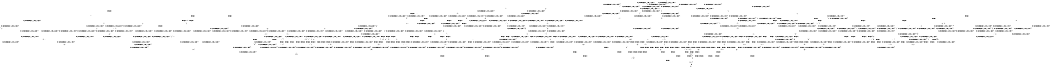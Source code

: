 digraph BCG {
size = "7, 10.5";
center = TRUE;
node [shape = circle];
0 [peripheries = 2];
0 -> 1 [label = "EX !0 !ATOMIC_EXCH_BRANCH (1, +1, TRUE, +1, 1, FALSE) !{}"];
0 -> 2 [label = "EX !2 !ATOMIC_EXCH_BRANCH (1, +0, TRUE, +0, 1, TRUE) !{}"];
0 -> 3 [label = "EX !1 !ATOMIC_EXCH_BRANCH (1, +1, TRUE, +0, 3, TRUE) !{}"];
0 -> 4 [label = "EX !0 !ATOMIC_EXCH_BRANCH (1, +1, TRUE, +1, 1, FALSE) !{}"];
0 -> 5 [label = "EX !2 !ATOMIC_EXCH_BRANCH (1, +0, TRUE, +0, 1, TRUE) !{}"];
0 -> 6 [label = "EX !1 !ATOMIC_EXCH_BRANCH (1, +1, TRUE, +0, 3, TRUE) !{}"];
1 -> 7 [label = "EX !2 !ATOMIC_EXCH_BRANCH (1, +0, TRUE, +0, 1, FALSE) !{}"];
2 -> 8 [label = "EX !0 !ATOMIC_EXCH_BRANCH (1, +1, TRUE, +1, 1, FALSE) !{}"];
3 -> 9 [label = "EX !0 !ATOMIC_EXCH_BRANCH (1, +1, TRUE, +1, 1, TRUE) !{}"];
4 -> 7 [label = "EX !2 !ATOMIC_EXCH_BRANCH (1, +0, TRUE, +0, 1, FALSE) !{}"];
4 -> 10 [label = "EX !1 !ATOMIC_EXCH_BRANCH (1, +1, TRUE, +0, 3, FALSE) !{}"];
4 -> 11 [label = "TERMINATE !0"];
4 -> 12 [label = "EX !2 !ATOMIC_EXCH_BRANCH (1, +0, TRUE, +0, 1, FALSE) !{}"];
4 -> 13 [label = "EX !1 !ATOMIC_EXCH_BRANCH (1, +1, TRUE, +0, 3, FALSE) !{}"];
4 -> 14 [label = "TERMINATE !0"];
5 -> 2 [label = "EX !2 !ATOMIC_EXCH_BRANCH (1, +0, TRUE, +0, 1, TRUE) !{}"];
5 -> 8 [label = "EX !0 !ATOMIC_EXCH_BRANCH (1, +1, TRUE, +1, 1, FALSE) !{}"];
5 -> 15 [label = "EX !1 !ATOMIC_EXCH_BRANCH (1, +1, TRUE, +0, 3, TRUE) !{}"];
5 -> 5 [label = "EX !2 !ATOMIC_EXCH_BRANCH (1, +0, TRUE, +0, 1, TRUE) !{}"];
5 -> 16 [label = "EX !0 !ATOMIC_EXCH_BRANCH (1, +1, TRUE, +1, 1, FALSE) !{}"];
5 -> 17 [label = "EX !1 !ATOMIC_EXCH_BRANCH (1, +1, TRUE, +0, 3, TRUE) !{}"];
6 -> 9 [label = "EX !0 !ATOMIC_EXCH_BRANCH (1, +1, TRUE, +1, 1, TRUE) !{}"];
6 -> 18 [label = "EX !2 !ATOMIC_EXCH_BRANCH (1, +0, TRUE, +0, 1, FALSE) !{}"];
6 -> 19 [label = "TERMINATE !1"];
6 -> 20 [label = "EX !0 !ATOMIC_EXCH_BRANCH (1, +1, TRUE, +1, 1, TRUE) !{}"];
6 -> 21 [label = "EX !2 !ATOMIC_EXCH_BRANCH (1, +0, TRUE, +0, 1, FALSE) !{}"];
6 -> 22 [label = "TERMINATE !1"];
7 -> 23 [label = "EX !1 !ATOMIC_EXCH_BRANCH (1, +1, TRUE, +0, 3, TRUE) !{}"];
8 -> 7 [label = "EX !2 !ATOMIC_EXCH_BRANCH (1, +0, TRUE, +0, 1, FALSE) !{}"];
9 -> 24 [label = "EX !2 !ATOMIC_EXCH_BRANCH (1, +0, TRUE, +0, 1, FALSE) !{}"];
10 -> 25 [label = "EX !1 !ATOMIC_EXCH_BRANCH (1, +1, TRUE, +1, 1, TRUE) !{}"];
11 -> 26 [label = "EX !2 !ATOMIC_EXCH_BRANCH (1, +0, TRUE, +0, 1, FALSE) !{}"];
12 -> 23 [label = "EX !1 !ATOMIC_EXCH_BRANCH (1, +1, TRUE, +0, 3, TRUE) !{}"];
12 -> 27 [label = "TERMINATE !0"];
12 -> 28 [label = "TERMINATE !2"];
12 -> 29 [label = "EX !1 !ATOMIC_EXCH_BRANCH (1, +1, TRUE, +0, 3, TRUE) !{}"];
12 -> 30 [label = "TERMINATE !0"];
12 -> 31 [label = "TERMINATE !2"];
13 -> 25 [label = "EX !1 !ATOMIC_EXCH_BRANCH (1, +1, TRUE, +1, 1, TRUE) !{}"];
13 -> 32 [label = "EX !2 !ATOMIC_EXCH_BRANCH (1, +0, TRUE, +0, 1, FALSE) !{}"];
13 -> 33 [label = "TERMINATE !0"];
13 -> 34 [label = "EX !1 !ATOMIC_EXCH_BRANCH (1, +1, TRUE, +1, 1, TRUE) !{}"];
13 -> 35 [label = "EX !2 !ATOMIC_EXCH_BRANCH (1, +0, TRUE, +0, 1, FALSE) !{}"];
13 -> 36 [label = "TERMINATE !0"];
14 -> 26 [label = "EX !2 !ATOMIC_EXCH_BRANCH (1, +0, TRUE, +0, 1, FALSE) !{}"];
14 -> 37 [label = "EX !1 !ATOMIC_EXCH_BRANCH (1, +1, TRUE, +0, 3, FALSE) !{}"];
14 -> 38 [label = "EX !2 !ATOMIC_EXCH_BRANCH (1, +0, TRUE, +0, 1, FALSE) !{}"];
14 -> 39 [label = "EX !1 !ATOMIC_EXCH_BRANCH (1, +1, TRUE, +0, 3, FALSE) !{}"];
15 -> 18 [label = "EX !2 !ATOMIC_EXCH_BRANCH (1, +0, TRUE, +0, 1, FALSE) !{}"];
16 -> 7 [label = "EX !2 !ATOMIC_EXCH_BRANCH (1, +0, TRUE, +0, 1, FALSE) !{}"];
16 -> 40 [label = "EX !1 !ATOMIC_EXCH_BRANCH (1, +1, TRUE, +0, 3, FALSE) !{}"];
16 -> 41 [label = "TERMINATE !0"];
16 -> 12 [label = "EX !2 !ATOMIC_EXCH_BRANCH (1, +0, TRUE, +0, 1, FALSE) !{}"];
16 -> 42 [label = "EX !1 !ATOMIC_EXCH_BRANCH (1, +1, TRUE, +0, 3, FALSE) !{}"];
16 -> 43 [label = "TERMINATE !0"];
17 -> 18 [label = "EX !2 !ATOMIC_EXCH_BRANCH (1, +0, TRUE, +0, 1, FALSE) !{}"];
17 -> 44 [label = "EX !0 !ATOMIC_EXCH_BRANCH (1, +1, TRUE, +1, 1, TRUE) !{}"];
17 -> 45 [label = "TERMINATE !1"];
17 -> 21 [label = "EX !2 !ATOMIC_EXCH_BRANCH (1, +0, TRUE, +0, 1, FALSE) !{}"];
17 -> 46 [label = "EX !0 !ATOMIC_EXCH_BRANCH (1, +1, TRUE, +1, 1, TRUE) !{}"];
17 -> 47 [label = "TERMINATE !1"];
18 -> 23 [label = "EX !0 !ATOMIC_EXCH_BRANCH (1, +1, TRUE, +1, 1, FALSE) !{}"];
19 -> 48 [label = "EX !0 !ATOMIC_EXCH_BRANCH (1, +1, TRUE, +1, 1, TRUE) !{}"];
20 -> 9 [label = "EX !0 !ATOMIC_EXCH_BRANCH (1, +1, TRUE, +1, 1, TRUE) !{}"];
20 -> 24 [label = "EX !2 !ATOMIC_EXCH_BRANCH (1, +0, TRUE, +0, 1, FALSE) !{}"];
20 -> 49 [label = "TERMINATE !1"];
20 -> 20 [label = "EX !0 !ATOMIC_EXCH_BRANCH (1, +1, TRUE, +1, 1, TRUE) !{}"];
20 -> 50 [label = "EX !2 !ATOMIC_EXCH_BRANCH (1, +0, TRUE, +0, 1, FALSE) !{}"];
20 -> 51 [label = "TERMINATE !1"];
21 -> 23 [label = "EX !0 !ATOMIC_EXCH_BRANCH (1, +1, TRUE, +1, 1, FALSE) !{}"];
21 -> 52 [label = "TERMINATE !2"];
21 -> 53 [label = "TERMINATE !1"];
21 -> 29 [label = "EX !0 !ATOMIC_EXCH_BRANCH (1, +1, TRUE, +1, 1, FALSE) !{}"];
21 -> 54 [label = "TERMINATE !2"];
21 -> 55 [label = "TERMINATE !1"];
22 -> 48 [label = "EX !0 !ATOMIC_EXCH_BRANCH (1, +1, TRUE, +1, 1, TRUE) !{}"];
22 -> 56 [label = "EX !2 !ATOMIC_EXCH_BRANCH (1, +0, TRUE, +0, 1, FALSE) !{}"];
22 -> 57 [label = "EX !0 !ATOMIC_EXCH_BRANCH (1, +1, TRUE, +1, 1, TRUE) !{}"];
22 -> 58 [label = "EX !2 !ATOMIC_EXCH_BRANCH (1, +0, TRUE, +0, 1, FALSE) !{}"];
23 -> 59 [label = "TERMINATE !0"];
24 -> 23 [label = "EX !0 !ATOMIC_EXCH_BRANCH (1, +1, TRUE, +1, 1, FALSE) !{}"];
25 -> 60 [label = "EX !2 !ATOMIC_EXCH_BRANCH (1, +0, TRUE, +0, 1, FALSE) !{}"];
26 -> 61 [label = "EX !1 !ATOMIC_EXCH_BRANCH (1, +1, TRUE, +0, 3, TRUE) !{}"];
27 -> 61 [label = "EX !1 !ATOMIC_EXCH_BRANCH (1, +1, TRUE, +0, 3, TRUE) !{}"];
28 -> 62 [label = "EX !1 !ATOMIC_EXCH_BRANCH (1, +1, TRUE, +0, 3, TRUE) !{}"];
29 -> 59 [label = "TERMINATE !0"];
29 -> 63 [label = "TERMINATE !2"];
29 -> 64 [label = "TERMINATE !1"];
29 -> 65 [label = "TERMINATE !0"];
29 -> 66 [label = "TERMINATE !2"];
29 -> 67 [label = "TERMINATE !1"];
30 -> 61 [label = "EX !1 !ATOMIC_EXCH_BRANCH (1, +1, TRUE, +0, 3, TRUE) !{}"];
30 -> 68 [label = "TERMINATE !2"];
30 -> 69 [label = "EX !1 !ATOMIC_EXCH_BRANCH (1, +1, TRUE, +0, 3, TRUE) !{}"];
30 -> 70 [label = "TERMINATE !2"];
31 -> 62 [label = "EX !1 !ATOMIC_EXCH_BRANCH (1, +1, TRUE, +0, 3, TRUE) !{}"];
31 -> 68 [label = "TERMINATE !0"];
31 -> 71 [label = "EX !1 !ATOMIC_EXCH_BRANCH (1, +1, TRUE, +0, 3, TRUE) !{}"];
31 -> 70 [label = "TERMINATE !0"];
32 -> 23 [label = "EX !1 !ATOMIC_EXCH_BRANCH (1, +1, TRUE, +1, 1, FALSE) !{}"];
33 -> 72 [label = "EX !2 !ATOMIC_EXCH_BRANCH (1, +0, TRUE, +0, 1, FALSE) !{}"];
34 -> 10 [label = "EX !1 !ATOMIC_EXCH_BRANCH (1, +1, TRUE, +0, 3, FALSE) !{}"];
34 -> 60 [label = "EX !2 !ATOMIC_EXCH_BRANCH (1, +0, TRUE, +0, 1, FALSE) !{}"];
34 -> 73 [label = "TERMINATE !0"];
34 -> 13 [label = "EX !1 !ATOMIC_EXCH_BRANCH (1, +1, TRUE, +0, 3, FALSE) !{}"];
34 -> 74 [label = "EX !2 !ATOMIC_EXCH_BRANCH (1, +0, TRUE, +0, 1, FALSE) !{}"];
34 -> 75 [label = "TERMINATE !0"];
35 -> 23 [label = "EX !1 !ATOMIC_EXCH_BRANCH (1, +1, TRUE, +1, 1, FALSE) !{}"];
35 -> 76 [label = "TERMINATE !0"];
35 -> 77 [label = "TERMINATE !2"];
35 -> 29 [label = "EX !1 !ATOMIC_EXCH_BRANCH (1, +1, TRUE, +1, 1, FALSE) !{}"];
35 -> 78 [label = "TERMINATE !0"];
35 -> 79 [label = "TERMINATE !2"];
36 -> 72 [label = "EX !2 !ATOMIC_EXCH_BRANCH (1, +0, TRUE, +0, 1, FALSE) !{}"];
36 -> 80 [label = "EX !1 !ATOMIC_EXCH_BRANCH (1, +1, TRUE, +1, 1, TRUE) !{}"];
36 -> 81 [label = "EX !2 !ATOMIC_EXCH_BRANCH (1, +0, TRUE, +0, 1, FALSE) !{}"];
36 -> 82 [label = "EX !1 !ATOMIC_EXCH_BRANCH (1, +1, TRUE, +1, 1, TRUE) !{}"];
37 -> 80 [label = "EX !1 !ATOMIC_EXCH_BRANCH (1, +1, TRUE, +1, 1, TRUE) !{}"];
38 -> 61 [label = "EX !1 !ATOMIC_EXCH_BRANCH (1, +1, TRUE, +0, 3, TRUE) !{}"];
38 -> 68 [label = "TERMINATE !2"];
38 -> 69 [label = "EX !1 !ATOMIC_EXCH_BRANCH (1, +1, TRUE, +0, 3, TRUE) !{}"];
38 -> 70 [label = "TERMINATE !2"];
39 -> 80 [label = "EX !1 !ATOMIC_EXCH_BRANCH (1, +1, TRUE, +1, 1, TRUE) !{}"];
39 -> 72 [label = "EX !2 !ATOMIC_EXCH_BRANCH (1, +0, TRUE, +0, 1, FALSE) !{}"];
39 -> 82 [label = "EX !1 !ATOMIC_EXCH_BRANCH (1, +1, TRUE, +1, 1, TRUE) !{}"];
39 -> 81 [label = "EX !2 !ATOMIC_EXCH_BRANCH (1, +0, TRUE, +0, 1, FALSE) !{}"];
40 -> 83 [label = "EX !1 !ATOMIC_EXCH_BRANCH (1, +1, TRUE, +1, 1, TRUE) !{}"];
41 -> 84 [label = "EX !1 !ATOMIC_EXCH_BRANCH (1, +1, TRUE, +0, 3, FALSE) !{}"];
42 -> 83 [label = "EX !1 !ATOMIC_EXCH_BRANCH (1, +1, TRUE, +1, 1, TRUE) !{}"];
42 -> 32 [label = "EX !2 !ATOMIC_EXCH_BRANCH (1, +0, TRUE, +0, 1, FALSE) !{}"];
42 -> 85 [label = "TERMINATE !0"];
42 -> 86 [label = "EX !1 !ATOMIC_EXCH_BRANCH (1, +1, TRUE, +1, 1, TRUE) !{}"];
42 -> 35 [label = "EX !2 !ATOMIC_EXCH_BRANCH (1, +0, TRUE, +0, 1, FALSE) !{}"];
42 -> 87 [label = "TERMINATE !0"];
43 -> 84 [label = "EX !1 !ATOMIC_EXCH_BRANCH (1, +1, TRUE, +0, 3, FALSE) !{}"];
43 -> 26 [label = "EX !2 !ATOMIC_EXCH_BRANCH (1, +0, TRUE, +0, 1, FALSE) !{}"];
43 -> 88 [label = "EX !1 !ATOMIC_EXCH_BRANCH (1, +1, TRUE, +0, 3, FALSE) !{}"];
43 -> 38 [label = "EX !2 !ATOMIC_EXCH_BRANCH (1, +0, TRUE, +0, 1, FALSE) !{}"];
44 -> 24 [label = "EX !2 !ATOMIC_EXCH_BRANCH (1, +0, TRUE, +0, 1, FALSE) !{}"];
45 -> 89 [label = "EX !0 !ATOMIC_EXCH_BRANCH (1, +1, TRUE, +1, 1, TRUE) !{}"];
46 -> 44 [label = "EX !0 !ATOMIC_EXCH_BRANCH (1, +1, TRUE, +1, 1, TRUE) !{}"];
46 -> 24 [label = "EX !2 !ATOMIC_EXCH_BRANCH (1, +0, TRUE, +0, 1, FALSE) !{}"];
46 -> 90 [label = "TERMINATE !1"];
46 -> 46 [label = "EX !0 !ATOMIC_EXCH_BRANCH (1, +1, TRUE, +1, 1, TRUE) !{}"];
46 -> 50 [label = "EX !2 !ATOMIC_EXCH_BRANCH (1, +0, TRUE, +0, 1, FALSE) !{}"];
46 -> 91 [label = "TERMINATE !1"];
47 -> 89 [label = "EX !0 !ATOMIC_EXCH_BRANCH (1, +1, TRUE, +1, 1, TRUE) !{}"];
47 -> 56 [label = "EX !2 !ATOMIC_EXCH_BRANCH (1, +0, TRUE, +0, 1, FALSE) !{}"];
47 -> 92 [label = "EX !0 !ATOMIC_EXCH_BRANCH (1, +1, TRUE, +1, 1, TRUE) !{}"];
47 -> 58 [label = "EX !2 !ATOMIC_EXCH_BRANCH (1, +0, TRUE, +0, 1, FALSE) !{}"];
48 -> 93 [label = "EX !2 !ATOMIC_EXCH_BRANCH (1, +0, TRUE, +0, 1, FALSE) !{}"];
49 -> 93 [label = "EX !2 !ATOMIC_EXCH_BRANCH (1, +0, TRUE, +0, 1, FALSE) !{}"];
50 -> 23 [label = "EX !0 !ATOMIC_EXCH_BRANCH (1, +1, TRUE, +1, 1, FALSE) !{}"];
50 -> 94 [label = "TERMINATE !2"];
50 -> 95 [label = "TERMINATE !1"];
50 -> 29 [label = "EX !0 !ATOMIC_EXCH_BRANCH (1, +1, TRUE, +1, 1, FALSE) !{}"];
50 -> 96 [label = "TERMINATE !2"];
50 -> 97 [label = "TERMINATE !1"];
51 -> 93 [label = "EX !2 !ATOMIC_EXCH_BRANCH (1, +0, TRUE, +0, 1, FALSE) !{}"];
51 -> 48 [label = "EX !0 !ATOMIC_EXCH_BRANCH (1, +1, TRUE, +1, 1, TRUE) !{}"];
51 -> 98 [label = "EX !2 !ATOMIC_EXCH_BRANCH (1, +0, TRUE, +0, 1, FALSE) !{}"];
51 -> 57 [label = "EX !0 !ATOMIC_EXCH_BRANCH (1, +1, TRUE, +1, 1, TRUE) !{}"];
52 -> 62 [label = "EX !0 !ATOMIC_EXCH_BRANCH (1, +1, TRUE, +1, 1, FALSE) !{}"];
53 -> 99 [label = "EX !0 !ATOMIC_EXCH_BRANCH (1, +1, TRUE, +1, 1, FALSE) !{}"];
54 -> 62 [label = "EX !0 !ATOMIC_EXCH_BRANCH (1, +1, TRUE, +1, 1, FALSE) !{}"];
54 -> 100 [label = "TERMINATE !1"];
54 -> 71 [label = "EX !0 !ATOMIC_EXCH_BRANCH (1, +1, TRUE, +1, 1, FALSE) !{}"];
54 -> 101 [label = "TERMINATE !1"];
55 -> 99 [label = "EX !0 !ATOMIC_EXCH_BRANCH (1, +1, TRUE, +1, 1, FALSE) !{}"];
55 -> 100 [label = "TERMINATE !2"];
55 -> 102 [label = "EX !0 !ATOMIC_EXCH_BRANCH (1, +1, TRUE, +1, 1, FALSE) !{}"];
55 -> 101 [label = "TERMINATE !2"];
56 -> 99 [label = "EX !0 !ATOMIC_EXCH_BRANCH (1, +1, TRUE, +1, 1, FALSE) !{}"];
57 -> 48 [label = "EX !0 !ATOMIC_EXCH_BRANCH (1, +1, TRUE, +1, 1, TRUE) !{}"];
57 -> 93 [label = "EX !2 !ATOMIC_EXCH_BRANCH (1, +0, TRUE, +0, 1, FALSE) !{}"];
57 -> 57 [label = "EX !0 !ATOMIC_EXCH_BRANCH (1, +1, TRUE, +1, 1, TRUE) !{}"];
57 -> 98 [label = "EX !2 !ATOMIC_EXCH_BRANCH (1, +0, TRUE, +0, 1, FALSE) !{}"];
58 -> 99 [label = "EX !0 !ATOMIC_EXCH_BRANCH (1, +1, TRUE, +1, 1, FALSE) !{}"];
58 -> 100 [label = "TERMINATE !2"];
58 -> 102 [label = "EX !0 !ATOMIC_EXCH_BRANCH (1, +1, TRUE, +1, 1, FALSE) !{}"];
58 -> 101 [label = "TERMINATE !2"];
59 -> 103 [label = "TERMINATE !2"];
60 -> 23 [label = "EX !1 !ATOMIC_EXCH_BRANCH (1, +1, TRUE, +0, 3, TRUE) !{}"];
61 -> 103 [label = "TERMINATE !2"];
62 -> 103 [label = "TERMINATE !0"];
63 -> 103 [label = "TERMINATE !0"];
64 -> 104 [label = "TERMINATE !0"];
65 -> 103 [label = "TERMINATE !2"];
65 -> 104 [label = "TERMINATE !1"];
65 -> 105 [label = "TERMINATE !2"];
65 -> 106 [label = "TERMINATE !1"];
66 -> 103 [label = "TERMINATE !0"];
66 -> 107 [label = "TERMINATE !1"];
66 -> 105 [label = "TERMINATE !0"];
66 -> 108 [label = "TERMINATE !1"];
67 -> 104 [label = "TERMINATE !0"];
67 -> 107 [label = "TERMINATE !2"];
67 -> 106 [label = "TERMINATE !0"];
67 -> 108 [label = "TERMINATE !2"];
68 -> 109 [label = "EX !1 !ATOMIC_EXCH_BRANCH (1, +1, TRUE, +0, 3, TRUE) !{}"];
69 -> 103 [label = "TERMINATE !2"];
69 -> 104 [label = "TERMINATE !1"];
69 -> 105 [label = "TERMINATE !2"];
69 -> 106 [label = "TERMINATE !1"];
70 -> 109 [label = "EX !1 !ATOMIC_EXCH_BRANCH (1, +1, TRUE, +0, 3, TRUE) !{}"];
70 -> 110 [label = "EX !1 !ATOMIC_EXCH_BRANCH (1, +1, TRUE, +0, 3, TRUE) !{}"];
71 -> 103 [label = "TERMINATE !0"];
71 -> 107 [label = "TERMINATE !1"];
71 -> 105 [label = "TERMINATE !0"];
71 -> 108 [label = "TERMINATE !1"];
72 -> 61 [label = "EX !1 !ATOMIC_EXCH_BRANCH (1, +1, TRUE, +1, 1, FALSE) !{}"];
73 -> 111 [label = "EX !2 !ATOMIC_EXCH_BRANCH (1, +0, TRUE, +0, 1, FALSE) !{}"];
74 -> 23 [label = "EX !1 !ATOMIC_EXCH_BRANCH (1, +1, TRUE, +0, 3, TRUE) !{}"];
74 -> 112 [label = "TERMINATE !0"];
74 -> 113 [label = "TERMINATE !2"];
74 -> 29 [label = "EX !1 !ATOMIC_EXCH_BRANCH (1, +1, TRUE, +0, 3, TRUE) !{}"];
74 -> 114 [label = "TERMINATE !0"];
74 -> 115 [label = "TERMINATE !2"];
75 -> 111 [label = "EX !2 !ATOMIC_EXCH_BRANCH (1, +0, TRUE, +0, 1, FALSE) !{}"];
75 -> 37 [label = "EX !1 !ATOMIC_EXCH_BRANCH (1, +1, TRUE, +0, 3, FALSE) !{}"];
75 -> 116 [label = "EX !2 !ATOMIC_EXCH_BRANCH (1, +0, TRUE, +0, 1, FALSE) !{}"];
75 -> 39 [label = "EX !1 !ATOMIC_EXCH_BRANCH (1, +1, TRUE, +0, 3, FALSE) !{}"];
76 -> 117 [label = "TERMINATE !2"];
77 -> 117 [label = "TERMINATE !0"];
78 -> 117 [label = "TERMINATE !2"];
78 -> 61 [label = "EX !1 !ATOMIC_EXCH_BRANCH (1, +1, TRUE, +1, 1, FALSE) !{}"];
78 -> 118 [label = "TERMINATE !2"];
78 -> 69 [label = "EX !1 !ATOMIC_EXCH_BRANCH (1, +1, TRUE, +1, 1, FALSE) !{}"];
79 -> 117 [label = "TERMINATE !0"];
79 -> 62 [label = "EX !1 !ATOMIC_EXCH_BRANCH (1, +1, TRUE, +1, 1, FALSE) !{}"];
79 -> 118 [label = "TERMINATE !0"];
79 -> 71 [label = "EX !1 !ATOMIC_EXCH_BRANCH (1, +1, TRUE, +1, 1, FALSE) !{}"];
80 -> 111 [label = "EX !2 !ATOMIC_EXCH_BRANCH (1, +0, TRUE, +0, 1, FALSE) !{}"];
81 -> 61 [label = "EX !1 !ATOMIC_EXCH_BRANCH (1, +1, TRUE, +1, 1, FALSE) !{}"];
81 -> 117 [label = "TERMINATE !2"];
81 -> 69 [label = "EX !1 !ATOMIC_EXCH_BRANCH (1, +1, TRUE, +1, 1, FALSE) !{}"];
81 -> 118 [label = "TERMINATE !2"];
82 -> 37 [label = "EX !1 !ATOMIC_EXCH_BRANCH (1, +1, TRUE, +0, 3, FALSE) !{}"];
82 -> 111 [label = "EX !2 !ATOMIC_EXCH_BRANCH (1, +0, TRUE, +0, 1, FALSE) !{}"];
82 -> 39 [label = "EX !1 !ATOMIC_EXCH_BRANCH (1, +1, TRUE, +0, 3, FALSE) !{}"];
82 -> 116 [label = "EX !2 !ATOMIC_EXCH_BRANCH (1, +0, TRUE, +0, 1, FALSE) !{}"];
83 -> 60 [label = "EX !2 !ATOMIC_EXCH_BRANCH (1, +0, TRUE, +0, 1, FALSE) !{}"];
84 -> 119 [label = "EX !1 !ATOMIC_EXCH_BRANCH (1, +1, TRUE, +1, 1, TRUE) !{}"];
85 -> 119 [label = "EX !1 !ATOMIC_EXCH_BRANCH (1, +1, TRUE, +1, 1, TRUE) !{}"];
86 -> 40 [label = "EX !1 !ATOMIC_EXCH_BRANCH (1, +1, TRUE, +0, 3, FALSE) !{}"];
86 -> 60 [label = "EX !2 !ATOMIC_EXCH_BRANCH (1, +0, TRUE, +0, 1, FALSE) !{}"];
86 -> 120 [label = "TERMINATE !0"];
86 -> 42 [label = "EX !1 !ATOMIC_EXCH_BRANCH (1, +1, TRUE, +0, 3, FALSE) !{}"];
86 -> 74 [label = "EX !2 !ATOMIC_EXCH_BRANCH (1, +0, TRUE, +0, 1, FALSE) !{}"];
86 -> 121 [label = "TERMINATE !0"];
87 -> 119 [label = "EX !1 !ATOMIC_EXCH_BRANCH (1, +1, TRUE, +1, 1, TRUE) !{}"];
87 -> 72 [label = "EX !2 !ATOMIC_EXCH_BRANCH (1, +0, TRUE, +0, 1, FALSE) !{}"];
87 -> 122 [label = "EX !1 !ATOMIC_EXCH_BRANCH (1, +1, TRUE, +1, 1, TRUE) !{}"];
87 -> 81 [label = "EX !2 !ATOMIC_EXCH_BRANCH (1, +0, TRUE, +0, 1, FALSE) !{}"];
88 -> 119 [label = "EX !1 !ATOMIC_EXCH_BRANCH (1, +1, TRUE, +1, 1, TRUE) !{}"];
88 -> 72 [label = "EX !2 !ATOMIC_EXCH_BRANCH (1, +0, TRUE, +0, 1, FALSE) !{}"];
88 -> 122 [label = "EX !1 !ATOMIC_EXCH_BRANCH (1, +1, TRUE, +1, 1, TRUE) !{}"];
88 -> 81 [label = "EX !2 !ATOMIC_EXCH_BRANCH (1, +0, TRUE, +0, 1, FALSE) !{}"];
89 -> 93 [label = "EX !2 !ATOMIC_EXCH_BRANCH (1, +0, TRUE, +0, 1, FALSE) !{}"];
90 -> 89 [label = "EX !0 !ATOMIC_EXCH_BRANCH (1, +1, TRUE, +1, 1, TRUE) !{}"];
91 -> 89 [label = "EX !0 !ATOMIC_EXCH_BRANCH (1, +1, TRUE, +1, 1, TRUE) !{}"];
91 -> 93 [label = "EX !2 !ATOMIC_EXCH_BRANCH (1, +0, TRUE, +0, 1, FALSE) !{}"];
91 -> 92 [label = "EX !0 !ATOMIC_EXCH_BRANCH (1, +1, TRUE, +1, 1, TRUE) !{}"];
91 -> 98 [label = "EX !2 !ATOMIC_EXCH_BRANCH (1, +0, TRUE, +0, 1, FALSE) !{}"];
92 -> 89 [label = "EX !0 !ATOMIC_EXCH_BRANCH (1, +1, TRUE, +1, 1, TRUE) !{}"];
92 -> 93 [label = "EX !2 !ATOMIC_EXCH_BRANCH (1, +0, TRUE, +0, 1, FALSE) !{}"];
92 -> 92 [label = "EX !0 !ATOMIC_EXCH_BRANCH (1, +1, TRUE, +1, 1, TRUE) !{}"];
92 -> 98 [label = "EX !2 !ATOMIC_EXCH_BRANCH (1, +0, TRUE, +0, 1, FALSE) !{}"];
93 -> 99 [label = "EX !0 !ATOMIC_EXCH_BRANCH (1, +1, TRUE, +1, 1, FALSE) !{}"];
94 -> 123 [label = "TERMINATE !1"];
95 -> 123 [label = "TERMINATE !2"];
96 -> 123 [label = "TERMINATE !1"];
96 -> 62 [label = "EX !0 !ATOMIC_EXCH_BRANCH (1, +1, TRUE, +1, 1, FALSE) !{}"];
96 -> 124 [label = "TERMINATE !1"];
96 -> 71 [label = "EX !0 !ATOMIC_EXCH_BRANCH (1, +1, TRUE, +1, 1, FALSE) !{}"];
97 -> 123 [label = "TERMINATE !2"];
97 -> 99 [label = "EX !0 !ATOMIC_EXCH_BRANCH (1, +1, TRUE, +1, 1, FALSE) !{}"];
97 -> 124 [label = "TERMINATE !2"];
97 -> 102 [label = "EX !0 !ATOMIC_EXCH_BRANCH (1, +1, TRUE, +1, 1, FALSE) !{}"];
98 -> 99 [label = "EX !0 !ATOMIC_EXCH_BRANCH (1, +1, TRUE, +1, 1, FALSE) !{}"];
98 -> 123 [label = "TERMINATE !2"];
98 -> 102 [label = "EX !0 !ATOMIC_EXCH_BRANCH (1, +1, TRUE, +1, 1, FALSE) !{}"];
98 -> 124 [label = "TERMINATE !2"];
99 -> 104 [label = "TERMINATE !0"];
100 -> 125 [label = "EX !0 !ATOMIC_EXCH_BRANCH (1, +1, TRUE, +1, 1, FALSE) !{}"];
101 -> 125 [label = "EX !0 !ATOMIC_EXCH_BRANCH (1, +1, TRUE, +1, 1, FALSE) !{}"];
101 -> 126 [label = "EX !0 !ATOMIC_EXCH_BRANCH (1, +1, TRUE, +1, 1, FALSE) !{}"];
102 -> 104 [label = "TERMINATE !0"];
102 -> 107 [label = "TERMINATE !2"];
102 -> 106 [label = "TERMINATE !0"];
102 -> 108 [label = "TERMINATE !2"];
103 -> 127 [label = "TERMINATE !1"];
104 -> 127 [label = "TERMINATE !2"];
105 -> 127 [label = "TERMINATE !1"];
105 -> 128 [label = "TERMINATE !1"];
106 -> 127 [label = "TERMINATE !2"];
106 -> 128 [label = "TERMINATE !2"];
107 -> 127 [label = "TERMINATE !0"];
108 -> 127 [label = "TERMINATE !0"];
108 -> 128 [label = "TERMINATE !0"];
109 -> 127 [label = "TERMINATE !1"];
110 -> 127 [label = "TERMINATE !1"];
110 -> 128 [label = "TERMINATE !1"];
111 -> 61 [label = "EX !1 !ATOMIC_EXCH_BRANCH (1, +1, TRUE, +0, 3, TRUE) !{}"];
112 -> 129 [label = "TERMINATE !2"];
113 -> 129 [label = "TERMINATE !0"];
114 -> 129 [label = "TERMINATE !2"];
114 -> 61 [label = "EX !1 !ATOMIC_EXCH_BRANCH (1, +1, TRUE, +0, 3, TRUE) !{}"];
114 -> 130 [label = "TERMINATE !2"];
114 -> 69 [label = "EX !1 !ATOMIC_EXCH_BRANCH (1, +1, TRUE, +0, 3, TRUE) !{}"];
115 -> 129 [label = "TERMINATE !0"];
115 -> 62 [label = "EX !1 !ATOMIC_EXCH_BRANCH (1, +1, TRUE, +0, 3, TRUE) !{}"];
115 -> 130 [label = "TERMINATE !0"];
115 -> 71 [label = "EX !1 !ATOMIC_EXCH_BRANCH (1, +1, TRUE, +0, 3, TRUE) !{}"];
116 -> 61 [label = "EX !1 !ATOMIC_EXCH_BRANCH (1, +1, TRUE, +0, 3, TRUE) !{}"];
116 -> 129 [label = "TERMINATE !2"];
116 -> 69 [label = "EX !1 !ATOMIC_EXCH_BRANCH (1, +1, TRUE, +0, 3, TRUE) !{}"];
116 -> 130 [label = "TERMINATE !2"];
117 -> 109 [label = "EX !1 !ATOMIC_EXCH_BRANCH (1, +1, TRUE, +1, 1, FALSE) !{}"];
118 -> 109 [label = "EX !1 !ATOMIC_EXCH_BRANCH (1, +1, TRUE, +1, 1, FALSE) !{}"];
118 -> 110 [label = "EX !1 !ATOMIC_EXCH_BRANCH (1, +1, TRUE, +1, 1, FALSE) !{}"];
119 -> 111 [label = "EX !2 !ATOMIC_EXCH_BRANCH (1, +0, TRUE, +0, 1, FALSE) !{}"];
120 -> 84 [label = "EX !1 !ATOMIC_EXCH_BRANCH (1, +1, TRUE, +0, 3, FALSE) !{}"];
121 -> 84 [label = "EX !1 !ATOMIC_EXCH_BRANCH (1, +1, TRUE, +0, 3, FALSE) !{}"];
121 -> 111 [label = "EX !2 !ATOMIC_EXCH_BRANCH (1, +0, TRUE, +0, 1, FALSE) !{}"];
121 -> 88 [label = "EX !1 !ATOMIC_EXCH_BRANCH (1, +1, TRUE, +0, 3, FALSE) !{}"];
121 -> 116 [label = "EX !2 !ATOMIC_EXCH_BRANCH (1, +0, TRUE, +0, 1, FALSE) !{}"];
122 -> 84 [label = "EX !1 !ATOMIC_EXCH_BRANCH (1, +1, TRUE, +0, 3, FALSE) !{}"];
122 -> 111 [label = "EX !2 !ATOMIC_EXCH_BRANCH (1, +0, TRUE, +0, 1, FALSE) !{}"];
122 -> 88 [label = "EX !1 !ATOMIC_EXCH_BRANCH (1, +1, TRUE, +0, 3, FALSE) !{}"];
122 -> 116 [label = "EX !2 !ATOMIC_EXCH_BRANCH (1, +0, TRUE, +0, 1, FALSE) !{}"];
123 -> 125 [label = "EX !0 !ATOMIC_EXCH_BRANCH (1, +1, TRUE, +1, 1, FALSE) !{}"];
124 -> 125 [label = "EX !0 !ATOMIC_EXCH_BRANCH (1, +1, TRUE, +1, 1, FALSE) !{}"];
124 -> 126 [label = "EX !0 !ATOMIC_EXCH_BRANCH (1, +1, TRUE, +1, 1, FALSE) !{}"];
125 -> 127 [label = "TERMINATE !0"];
126 -> 127 [label = "TERMINATE !0"];
126 -> 128 [label = "TERMINATE !0"];
127 -> 131 [label = "exit"];
128 -> 132 [label = "exit"];
129 -> 109 [label = "EX !1 !ATOMIC_EXCH_BRANCH (1, +1, TRUE, +0, 3, TRUE) !{}"];
130 -> 109 [label = "EX !1 !ATOMIC_EXCH_BRANCH (1, +1, TRUE, +0, 3, TRUE) !{}"];
130 -> 110 [label = "EX !1 !ATOMIC_EXCH_BRANCH (1, +1, TRUE, +0, 3, TRUE) !{}"];
}
